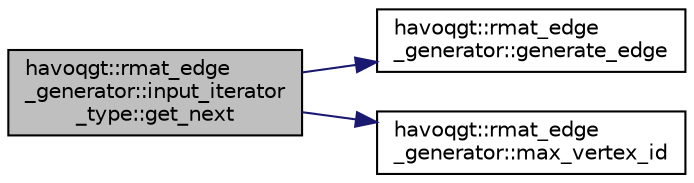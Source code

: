digraph "havoqgt::rmat_edge_generator::input_iterator_type::get_next"
{
  edge [fontname="Helvetica",fontsize="10",labelfontname="Helvetica",labelfontsize="10"];
  node [fontname="Helvetica",fontsize="10",shape=record];
  rankdir="LR";
  Node1 [label="havoqgt::rmat_edge\l_generator::input_iterator\l_type::get_next",height=0.2,width=0.4,color="black", fillcolor="grey75", style="filled", fontcolor="black"];
  Node1 -> Node2 [color="midnightblue",fontsize="10",style="solid",fontname="Helvetica"];
  Node2 [label="havoqgt::rmat_edge\l_generator::generate_edge",height=0.2,width=0.4,color="black", fillcolor="white", style="filled",URL="$classhavoqgt_1_1rmat__edge__generator.html#a1d42569ace6d85af71af280d9307a344",tooltip="Generates a new RMAT edge. This function was adapted from the Boost Graph Library. "];
  Node1 -> Node3 [color="midnightblue",fontsize="10",style="solid",fontname="Helvetica"];
  Node3 [label="havoqgt::rmat_edge\l_generator::max_vertex_id",height=0.2,width=0.4,color="black", fillcolor="white", style="filled",URL="$classhavoqgt_1_1rmat__edge__generator.html#a82de7f2a9d6c428f7ba2ef70b07dc10f"];
}
